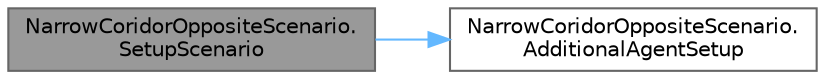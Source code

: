 digraph "NarrowCoridorOppositeScenario.SetupScenario"
{
 // LATEX_PDF_SIZE
  bgcolor="transparent";
  edge [fontname=Helvetica,fontsize=10,labelfontname=Helvetica,labelfontsize=10];
  node [fontname=Helvetica,fontsize=10,shape=box,height=0.2,width=0.4];
  rankdir="LR";
  Node1 [id="Node000001",label="NarrowCoridorOppositeScenario.\lSetupScenario",height=0.2,width=0.4,color="gray40", fillcolor="grey60", style="filled", fontcolor="black",tooltip="Populates scene with agents, gives them their destination."];
  Node1 -> Node2 [id="edge1_Node000001_Node000002",color="steelblue1",style="solid",tooltip=" "];
  Node2 [id="Node000002",label="NarrowCoridorOppositeScenario.\lAdditionalAgentSetup",height=0.2,width=0.4,color="grey40", fillcolor="white", style="filled",URL="$class_narrow_coridor_opposite_scenario.html#a7c283ec7d3f8ee26436fc3601bfda142",tooltip="Add additional setup for agents."];
}
